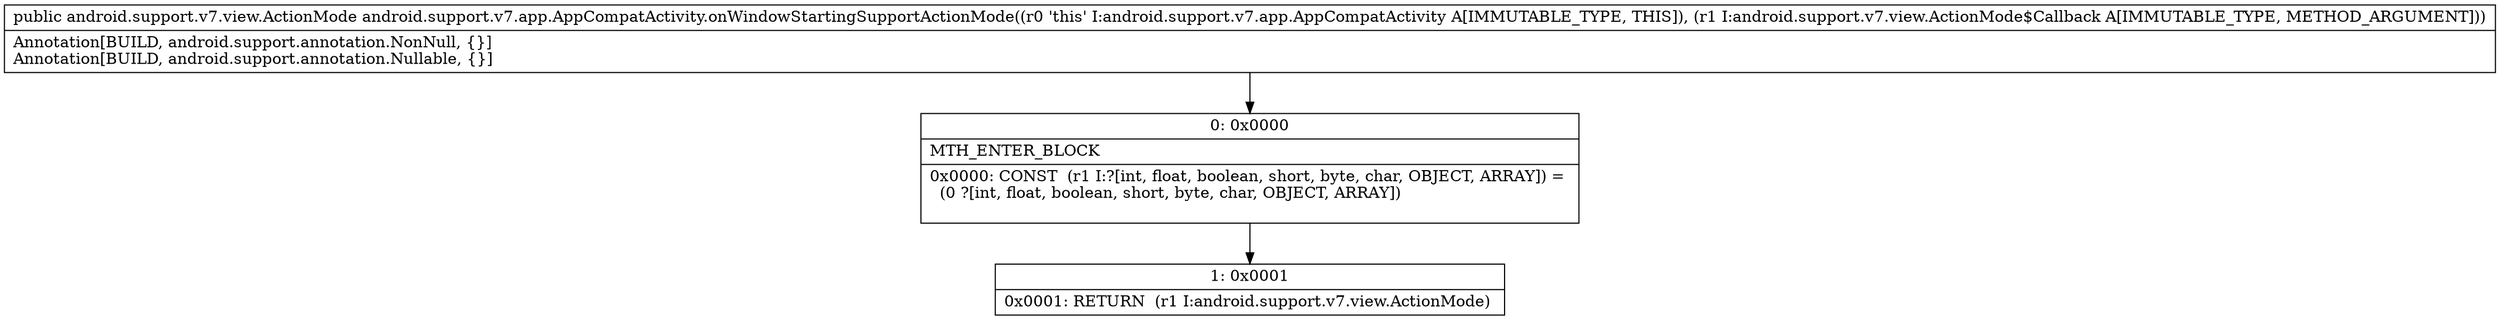 digraph "CFG forandroid.support.v7.app.AppCompatActivity.onWindowStartingSupportActionMode(Landroid\/support\/v7\/view\/ActionMode$Callback;)Landroid\/support\/v7\/view\/ActionMode;" {
Node_0 [shape=record,label="{0\:\ 0x0000|MTH_ENTER_BLOCK\l|0x0000: CONST  (r1 I:?[int, float, boolean, short, byte, char, OBJECT, ARRAY]) = \l  (0 ?[int, float, boolean, short, byte, char, OBJECT, ARRAY])\l \l}"];
Node_1 [shape=record,label="{1\:\ 0x0001|0x0001: RETURN  (r1 I:android.support.v7.view.ActionMode) \l}"];
MethodNode[shape=record,label="{public android.support.v7.view.ActionMode android.support.v7.app.AppCompatActivity.onWindowStartingSupportActionMode((r0 'this' I:android.support.v7.app.AppCompatActivity A[IMMUTABLE_TYPE, THIS]), (r1 I:android.support.v7.view.ActionMode$Callback A[IMMUTABLE_TYPE, METHOD_ARGUMENT]))  | Annotation[BUILD, android.support.annotation.NonNull, \{\}]\lAnnotation[BUILD, android.support.annotation.Nullable, \{\}]\l}"];
MethodNode -> Node_0;
Node_0 -> Node_1;
}

